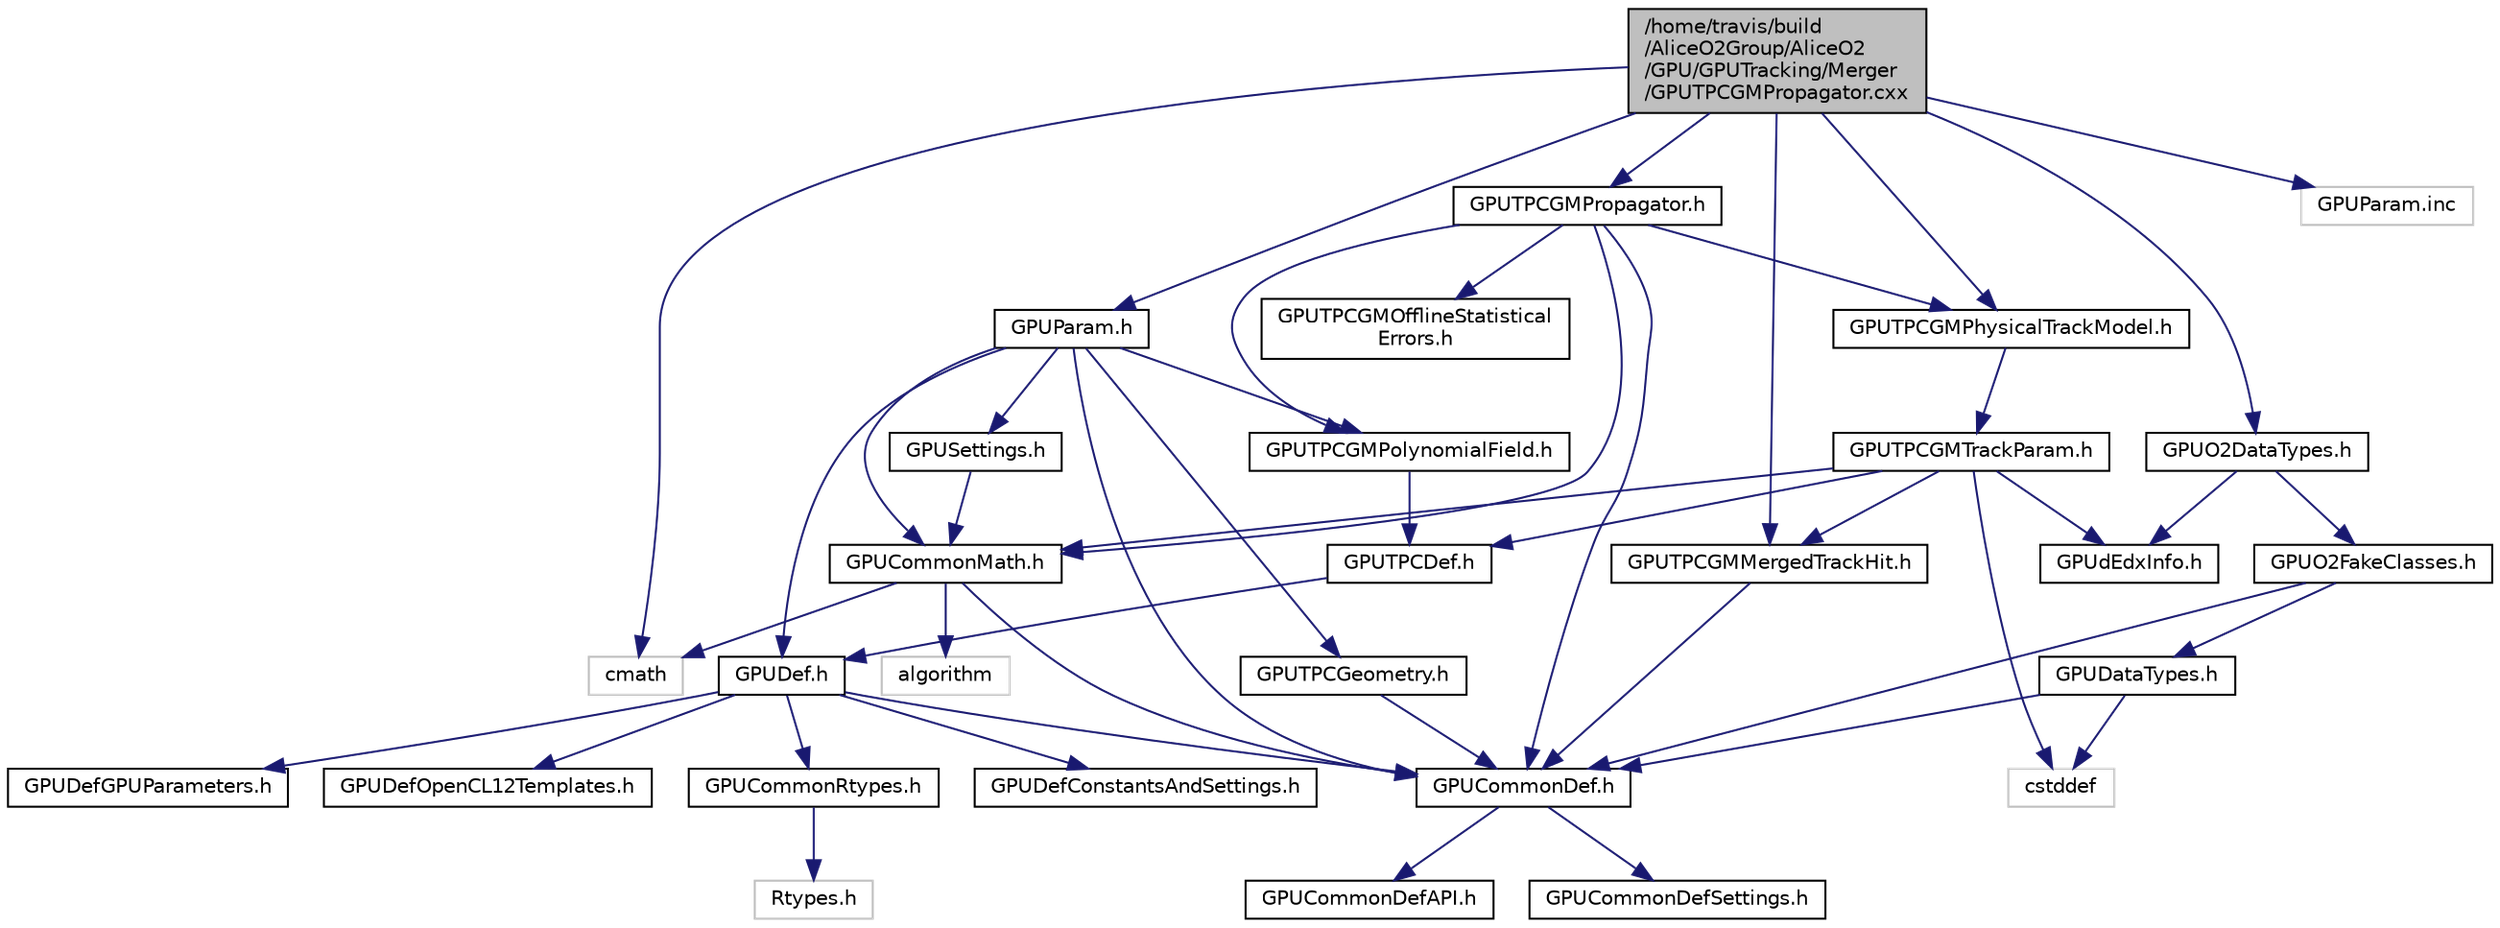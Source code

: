 digraph "/home/travis/build/AliceO2Group/AliceO2/GPU/GPUTracking/Merger/GPUTPCGMPropagator.cxx"
{
 // INTERACTIVE_SVG=YES
  bgcolor="transparent";
  edge [fontname="Helvetica",fontsize="10",labelfontname="Helvetica",labelfontsize="10"];
  node [fontname="Helvetica",fontsize="10",shape=record];
  Node0 [label="/home/travis/build\l/AliceO2Group/AliceO2\l/GPU/GPUTracking/Merger\l/GPUTPCGMPropagator.cxx",height=0.2,width=0.4,color="black", fillcolor="grey75", style="filled", fontcolor="black"];
  Node0 -> Node1 [color="midnightblue",fontsize="10",style="solid",fontname="Helvetica"];
  Node1 [label="GPUTPCGMPropagator.h",height=0.2,width=0.4,color="black",URL="$d0/dd8/GPUTPCGMPropagator_8h.html"];
  Node1 -> Node2 [color="midnightblue",fontsize="10",style="solid",fontname="Helvetica"];
  Node2 [label="GPUCommonDef.h",height=0.2,width=0.4,color="black",URL="$df/d21/GPUCommonDef_8h.html"];
  Node2 -> Node3 [color="midnightblue",fontsize="10",style="solid",fontname="Helvetica"];
  Node3 [label="GPUCommonDefSettings.h",height=0.2,width=0.4,color="black",URL="$d5/d93/GPUCommonDefSettings_8h.html"];
  Node2 -> Node4 [color="midnightblue",fontsize="10",style="solid",fontname="Helvetica"];
  Node4 [label="GPUCommonDefAPI.h",height=0.2,width=0.4,color="black",URL="$da/d5a/GPUCommonDefAPI_8h.html"];
  Node1 -> Node5 [color="midnightblue",fontsize="10",style="solid",fontname="Helvetica"];
  Node5 [label="GPUTPCGMOfflineStatistical\lErrors.h",height=0.2,width=0.4,color="black",URL="$d0/d79/GPUTPCGMOfflineStatisticalErrors_8h.html"];
  Node1 -> Node6 [color="midnightblue",fontsize="10",style="solid",fontname="Helvetica"];
  Node6 [label="GPUTPCGMPhysicalTrackModel.h",height=0.2,width=0.4,color="black",URL="$d6/d37/GPUTPCGMPhysicalTrackModel_8h.html"];
  Node6 -> Node7 [color="midnightblue",fontsize="10",style="solid",fontname="Helvetica"];
  Node7 [label="GPUTPCGMTrackParam.h",height=0.2,width=0.4,color="black",URL="$d8/d33/GPUTPCGMTrackParam_8h.html"];
  Node7 -> Node8 [color="midnightblue",fontsize="10",style="solid",fontname="Helvetica"];
  Node8 [label="GPUTPCDef.h",height=0.2,width=0.4,color="black",URL="$da/dab/GPUTPCDef_8h.html"];
  Node8 -> Node9 [color="midnightblue",fontsize="10",style="solid",fontname="Helvetica"];
  Node9 [label="GPUDef.h",height=0.2,width=0.4,color="black",URL="$d2/d6d/GPUDef_8h.html"];
  Node9 -> Node2 [color="midnightblue",fontsize="10",style="solid",fontname="Helvetica"];
  Node9 -> Node10 [color="midnightblue",fontsize="10",style="solid",fontname="Helvetica"];
  Node10 [label="GPUDefConstantsAndSettings.h",height=0.2,width=0.4,color="black",URL="$d2/d37/GPUDefConstantsAndSettings_8h.html"];
  Node9 -> Node11 [color="midnightblue",fontsize="10",style="solid",fontname="Helvetica"];
  Node11 [label="GPUDefGPUParameters.h",height=0.2,width=0.4,color="black",URL="$dc/de9/GPUDefGPUParameters_8h.html"];
  Node9 -> Node12 [color="midnightblue",fontsize="10",style="solid",fontname="Helvetica"];
  Node12 [label="GPUDefOpenCL12Templates.h",height=0.2,width=0.4,color="black",URL="$d3/d4c/GPUDefOpenCL12Templates_8h.html"];
  Node9 -> Node13 [color="midnightblue",fontsize="10",style="solid",fontname="Helvetica"];
  Node13 [label="GPUCommonRtypes.h",height=0.2,width=0.4,color="black",URL="$d2/d45/GPUCommonRtypes_8h.html"];
  Node13 -> Node14 [color="midnightblue",fontsize="10",style="solid",fontname="Helvetica"];
  Node14 [label="Rtypes.h",height=0.2,width=0.4,color="grey75"];
  Node7 -> Node15 [color="midnightblue",fontsize="10",style="solid",fontname="Helvetica"];
  Node15 [label="GPUTPCGMMergedTrackHit.h",height=0.2,width=0.4,color="black",URL="$d3/dcc/GPUTPCGMMergedTrackHit_8h.html"];
  Node15 -> Node2 [color="midnightblue",fontsize="10",style="solid",fontname="Helvetica"];
  Node7 -> Node16 [color="midnightblue",fontsize="10",style="solid",fontname="Helvetica"];
  Node16 [label="GPUCommonMath.h",height=0.2,width=0.4,color="black",URL="$d6/da2/GPUCommonMath_8h.html"];
  Node16 -> Node2 [color="midnightblue",fontsize="10",style="solid",fontname="Helvetica"];
  Node16 -> Node17 [color="midnightblue",fontsize="10",style="solid",fontname="Helvetica"];
  Node17 [label="cmath",height=0.2,width=0.4,color="grey75"];
  Node16 -> Node18 [color="midnightblue",fontsize="10",style="solid",fontname="Helvetica"];
  Node18 [label="algorithm",height=0.2,width=0.4,color="grey75"];
  Node7 -> Node19 [color="midnightblue",fontsize="10",style="solid",fontname="Helvetica"];
  Node19 [label="GPUdEdxInfo.h",height=0.2,width=0.4,color="black",URL="$d3/d1f/GPUdEdxInfo_8h.html"];
  Node7 -> Node20 [color="midnightblue",fontsize="10",style="solid",fontname="Helvetica"];
  Node20 [label="cstddef",height=0.2,width=0.4,color="grey75"];
  Node1 -> Node21 [color="midnightblue",fontsize="10",style="solid",fontname="Helvetica"];
  Node21 [label="GPUTPCGMPolynomialField.h",height=0.2,width=0.4,color="black",URL="$d9/d9c/GPUTPCGMPolynomialField_8h.html"];
  Node21 -> Node8 [color="midnightblue",fontsize="10",style="solid",fontname="Helvetica"];
  Node1 -> Node16 [color="midnightblue",fontsize="10",style="solid",fontname="Helvetica"];
  Node0 -> Node6 [color="midnightblue",fontsize="10",style="solid",fontname="Helvetica"];
  Node0 -> Node22 [color="midnightblue",fontsize="10",style="solid",fontname="Helvetica"];
  Node22 [label="GPUParam.h",height=0.2,width=0.4,color="black",URL="$df/d13/GPUParam_8h.html"];
  Node22 -> Node2 [color="midnightblue",fontsize="10",style="solid",fontname="Helvetica"];
  Node22 -> Node16 [color="midnightblue",fontsize="10",style="solid",fontname="Helvetica"];
  Node22 -> Node9 [color="midnightblue",fontsize="10",style="solid",fontname="Helvetica"];
  Node22 -> Node23 [color="midnightblue",fontsize="10",style="solid",fontname="Helvetica"];
  Node23 [label="GPUSettings.h",height=0.2,width=0.4,color="black",URL="$dd/dc6/GPUSettings_8h.html"];
  Node23 -> Node16 [color="midnightblue",fontsize="10",style="solid",fontname="Helvetica"];
  Node22 -> Node24 [color="midnightblue",fontsize="10",style="solid",fontname="Helvetica"];
  Node24 [label="GPUTPCGeometry.h",height=0.2,width=0.4,color="black",URL="$d6/d1b/GPUTPCGeometry_8h.html"];
  Node24 -> Node2 [color="midnightblue",fontsize="10",style="solid",fontname="Helvetica"];
  Node22 -> Node21 [color="midnightblue",fontsize="10",style="solid",fontname="Helvetica"];
  Node0 -> Node15 [color="midnightblue",fontsize="10",style="solid",fontname="Helvetica"];
  Node0 -> Node25 [color="midnightblue",fontsize="10",style="solid",fontname="Helvetica"];
  Node25 [label="GPUO2DataTypes.h",height=0.2,width=0.4,color="black",URL="$d5/d5c/GPUO2DataTypes_8h.html"];
  Node25 -> Node26 [color="midnightblue",fontsize="10",style="solid",fontname="Helvetica"];
  Node26 [label="GPUO2FakeClasses.h",height=0.2,width=0.4,color="black",URL="$da/d28/GPUO2FakeClasses_8h.html"];
  Node26 -> Node2 [color="midnightblue",fontsize="10",style="solid",fontname="Helvetica"];
  Node26 -> Node27 [color="midnightblue",fontsize="10",style="solid",fontname="Helvetica"];
  Node27 [label="GPUDataTypes.h",height=0.2,width=0.4,color="black",URL="$d4/dc5/GPUDataTypes_8h.html"];
  Node27 -> Node2 [color="midnightblue",fontsize="10",style="solid",fontname="Helvetica"];
  Node27 -> Node20 [color="midnightblue",fontsize="10",style="solid",fontname="Helvetica"];
  Node25 -> Node19 [color="midnightblue",fontsize="10",style="solid",fontname="Helvetica"];
  Node0 -> Node28 [color="midnightblue",fontsize="10",style="solid",fontname="Helvetica"];
  Node28 [label="GPUParam.inc",height=0.2,width=0.4,color="grey75"];
  Node0 -> Node17 [color="midnightblue",fontsize="10",style="solid",fontname="Helvetica"];
}
